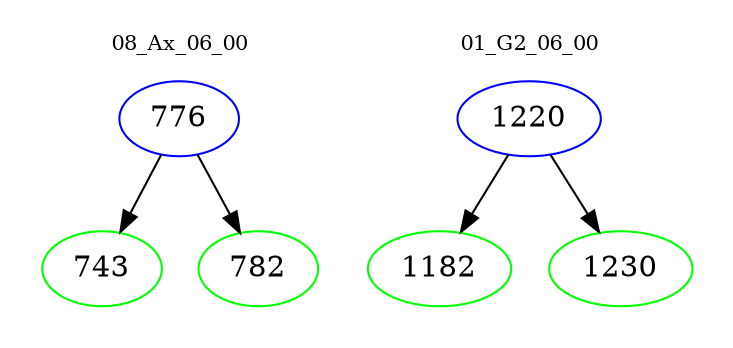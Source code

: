 digraph{
subgraph cluster_0 {
color = white
label = "08_Ax_06_00";
fontsize=10;
T0_776 [label="776", color="blue"]
T0_776 -> T0_743 [color="black"]
T0_743 [label="743", color="green"]
T0_776 -> T0_782 [color="black"]
T0_782 [label="782", color="green"]
}
subgraph cluster_1 {
color = white
label = "01_G2_06_00";
fontsize=10;
T1_1220 [label="1220", color="blue"]
T1_1220 -> T1_1182 [color="black"]
T1_1182 [label="1182", color="green"]
T1_1220 -> T1_1230 [color="black"]
T1_1230 [label="1230", color="green"]
}
}
